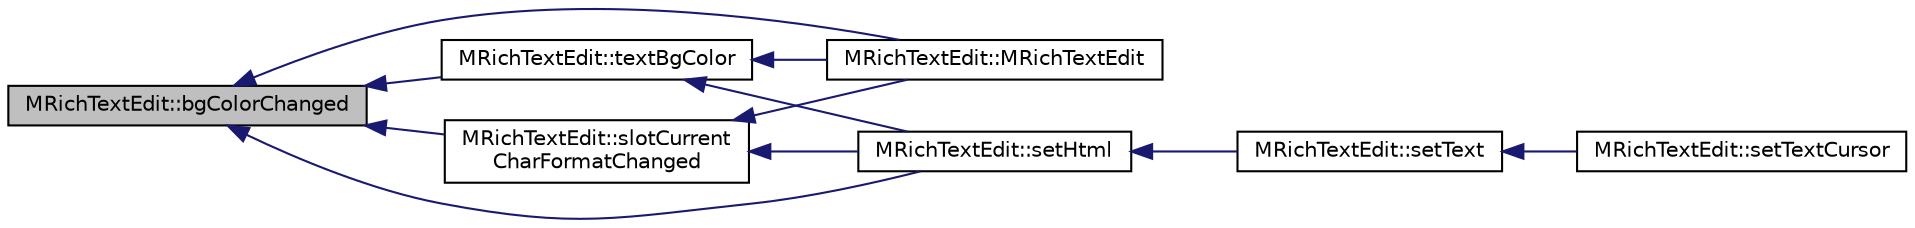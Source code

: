 digraph "MRichTextEdit::bgColorChanged"
{
  edge [fontname="Helvetica",fontsize="10",labelfontname="Helvetica",labelfontsize="10"];
  node [fontname="Helvetica",fontsize="10",shape=record];
  rankdir="LR";
  Node23 [label="MRichTextEdit::bgColorChanged",height=0.2,width=0.4,color="black", fillcolor="grey75", style="filled", fontcolor="black"];
  Node23 -> Node24 [dir="back",color="midnightblue",fontsize="10",style="solid",fontname="Helvetica"];
  Node24 [label="MRichTextEdit::MRichTextEdit",height=0.2,width=0.4,color="black", fillcolor="white", style="filled",URL="$class_m_rich_text_edit.html#a17d69881746fcd8de24674a5b862081a"];
  Node23 -> Node25 [dir="back",color="midnightblue",fontsize="10",style="solid",fontname="Helvetica"];
  Node25 [label="MRichTextEdit::textBgColor",height=0.2,width=0.4,color="black", fillcolor="white", style="filled",URL="$class_m_rich_text_edit.html#a8bb2f4d357c4c33d8558d4bb7eb46825"];
  Node25 -> Node24 [dir="back",color="midnightblue",fontsize="10",style="solid",fontname="Helvetica"];
  Node25 -> Node26 [dir="back",color="midnightblue",fontsize="10",style="solid",fontname="Helvetica"];
  Node26 [label="MRichTextEdit::setHtml",height=0.2,width=0.4,color="black", fillcolor="white", style="filled",URL="$class_m_rich_text_edit.html#a52a6c896bf5a1b407f16b0a3a7031c40"];
  Node26 -> Node27 [dir="back",color="midnightblue",fontsize="10",style="solid",fontname="Helvetica"];
  Node27 [label="MRichTextEdit::setText",height=0.2,width=0.4,color="black", fillcolor="white", style="filled",URL="$class_m_rich_text_edit.html#a399d16bc18b366934c362ffacfb1a451"];
  Node27 -> Node28 [dir="back",color="midnightblue",fontsize="10",style="solid",fontname="Helvetica"];
  Node28 [label="MRichTextEdit::setTextCursor",height=0.2,width=0.4,color="black", fillcolor="white", style="filled",URL="$class_m_rich_text_edit.html#a6a7a2a2cc996141c4e2b61df54933ac7"];
  Node23 -> Node29 [dir="back",color="midnightblue",fontsize="10",style="solid",fontname="Helvetica"];
  Node29 [label="MRichTextEdit::slotCurrent\lCharFormatChanged",height=0.2,width=0.4,color="black", fillcolor="white", style="filled",URL="$class_m_rich_text_edit.html#a9c1d95d6b9c146e793dad1319a1c3f3b"];
  Node29 -> Node24 [dir="back",color="midnightblue",fontsize="10",style="solid",fontname="Helvetica"];
  Node29 -> Node26 [dir="back",color="midnightblue",fontsize="10",style="solid",fontname="Helvetica"];
  Node23 -> Node26 [dir="back",color="midnightblue",fontsize="10",style="solid",fontname="Helvetica"];
}
